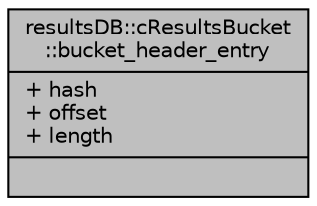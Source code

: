 digraph G
{
  edge [fontname="Helvetica",fontsize="10",labelfontname="Helvetica",labelfontsize="10"];
  node [fontname="Helvetica",fontsize="10",shape=record];
  Node1 [label="{resultsDB::cResultsBucket\l::bucket_header_entry\n|+ hash\l+ offset\l+ length\l|}",height=0.2,width=0.4,color="black", fillcolor="grey75", style="filled" fontcolor="black"];
}
